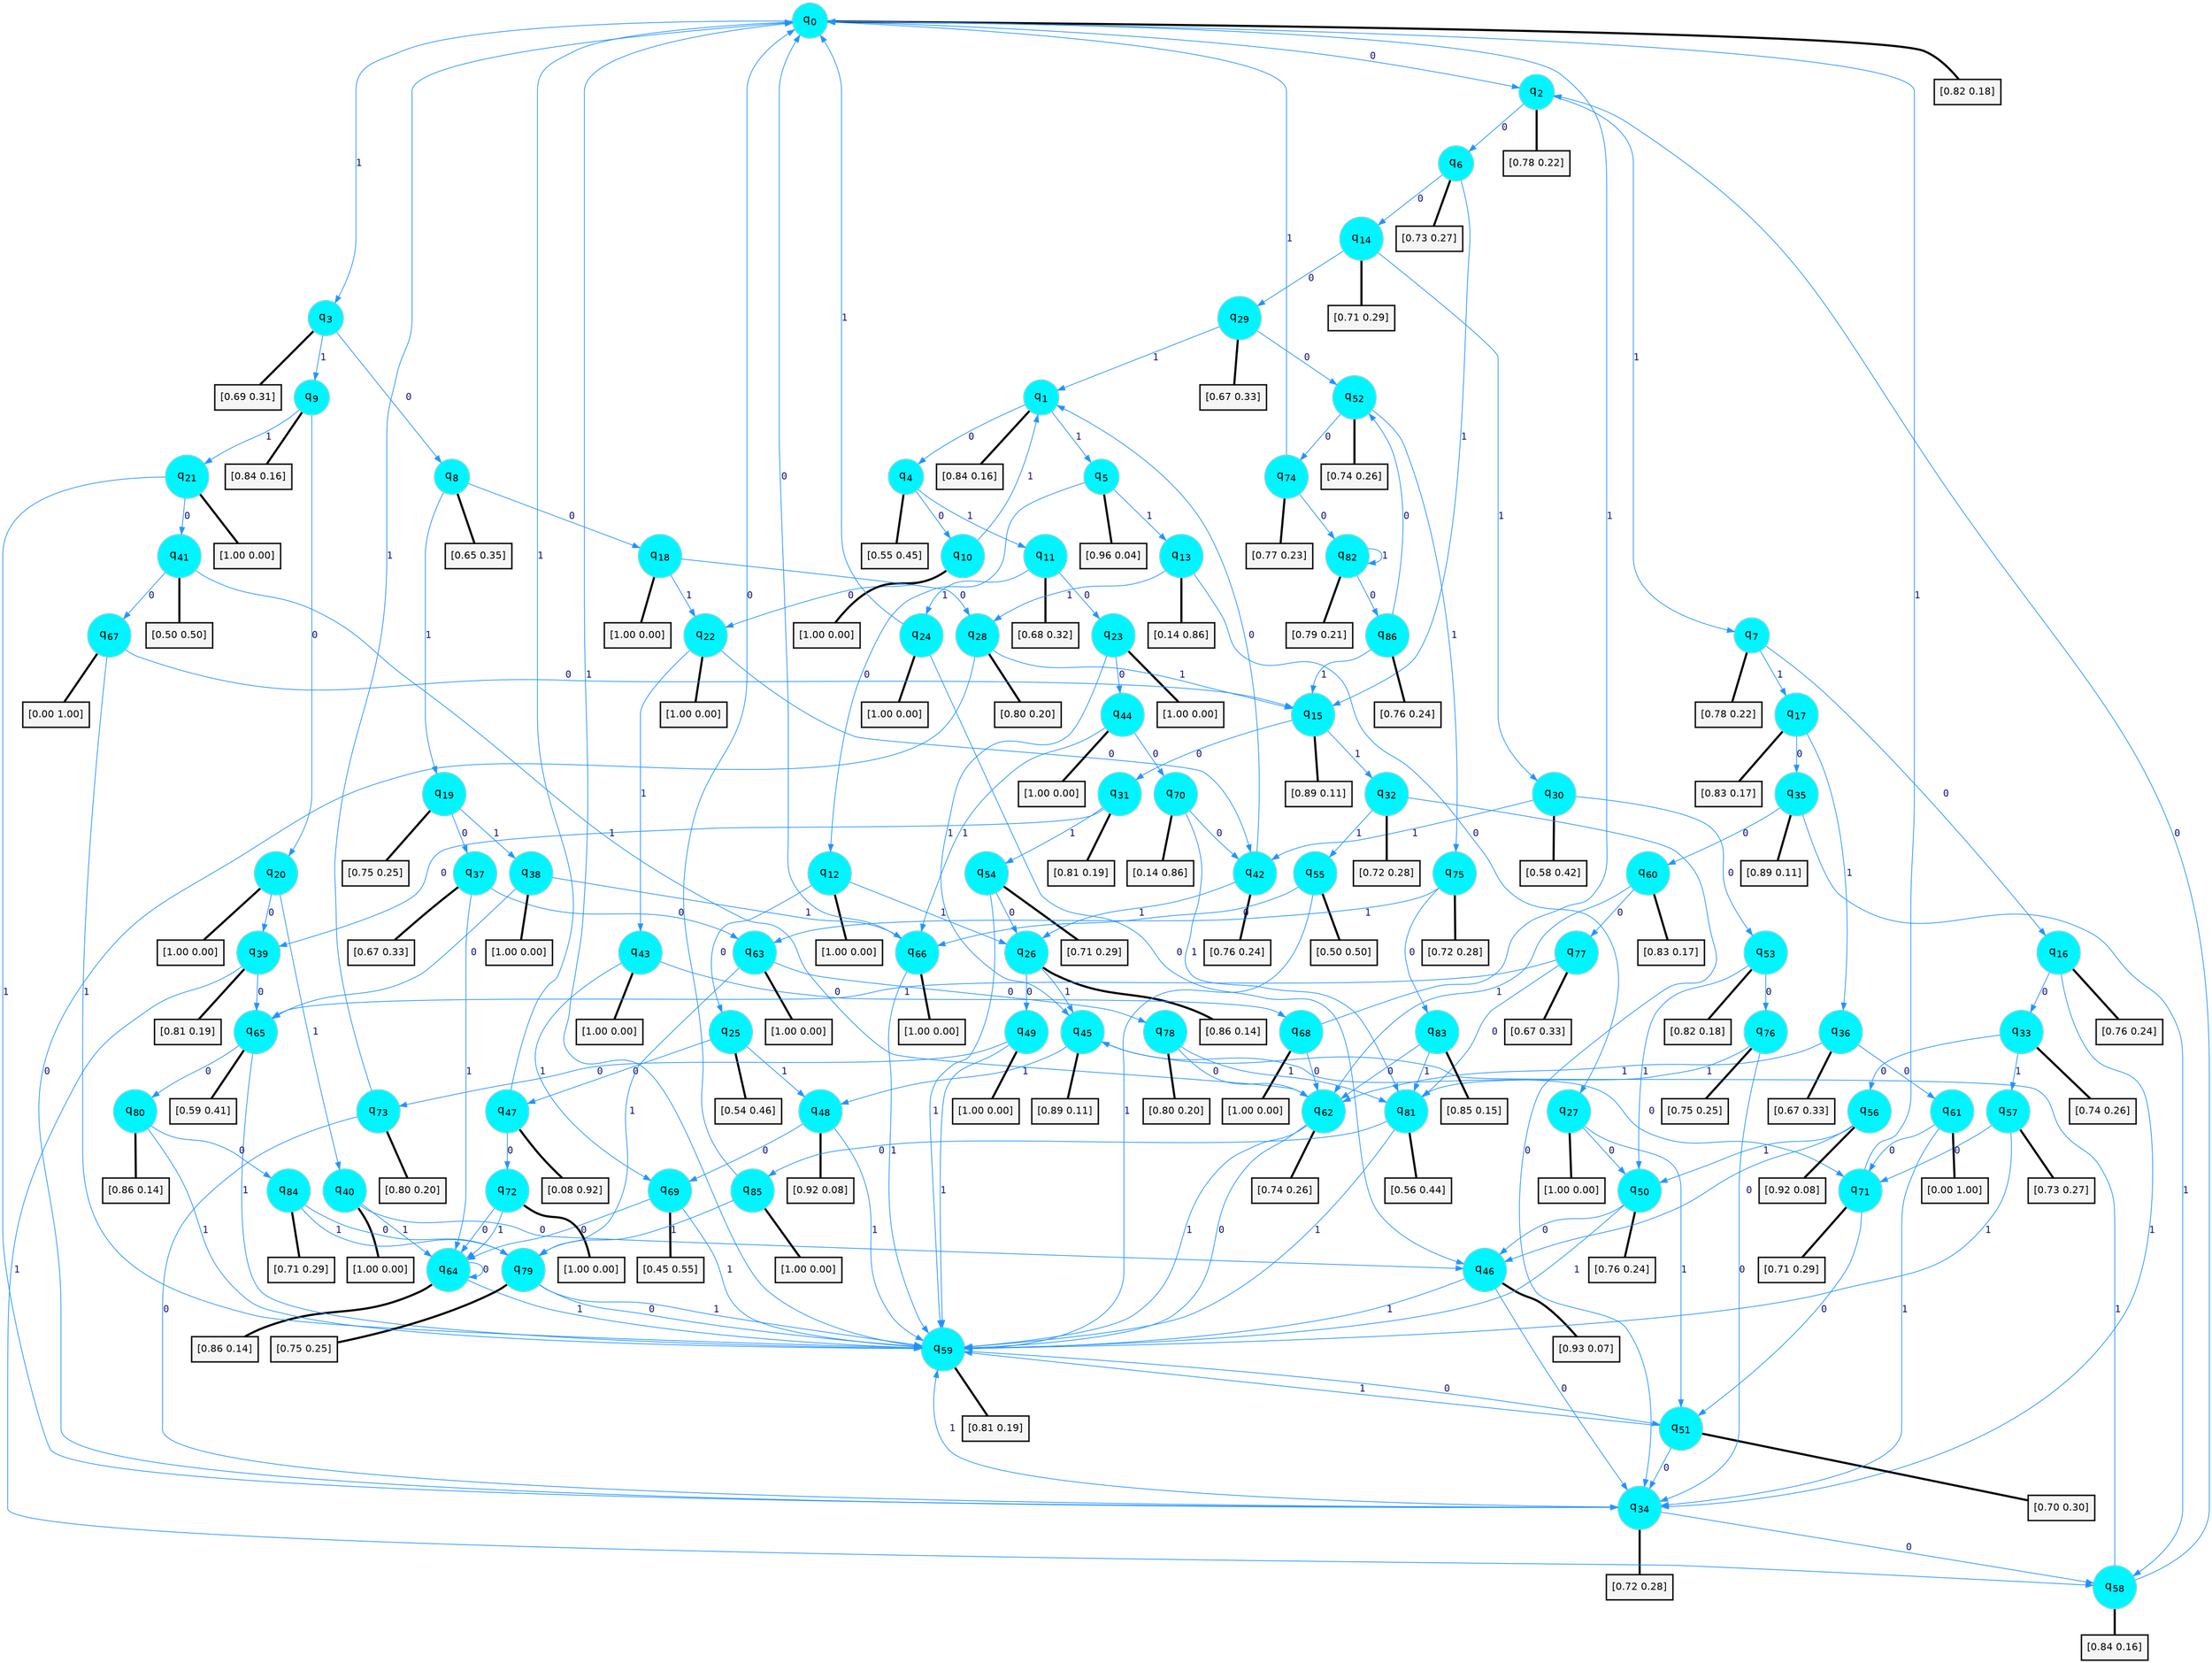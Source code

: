 digraph G {
graph [
bgcolor=transparent, dpi=300, rankdir=TD, size="40,25"];
node [
color=gray, fillcolor=turquoise1, fontcolor=black, fontname=Helvetica, fontsize=16, fontweight=bold, shape=circle, style=filled];
edge [
arrowsize=1, color=dodgerblue1, fontcolor=midnightblue, fontname=courier, fontweight=bold, penwidth=1, style=solid, weight=20];
0[label=<q<SUB>0</SUB>>];
1[label=<q<SUB>1</SUB>>];
2[label=<q<SUB>2</SUB>>];
3[label=<q<SUB>3</SUB>>];
4[label=<q<SUB>4</SUB>>];
5[label=<q<SUB>5</SUB>>];
6[label=<q<SUB>6</SUB>>];
7[label=<q<SUB>7</SUB>>];
8[label=<q<SUB>8</SUB>>];
9[label=<q<SUB>9</SUB>>];
10[label=<q<SUB>10</SUB>>];
11[label=<q<SUB>11</SUB>>];
12[label=<q<SUB>12</SUB>>];
13[label=<q<SUB>13</SUB>>];
14[label=<q<SUB>14</SUB>>];
15[label=<q<SUB>15</SUB>>];
16[label=<q<SUB>16</SUB>>];
17[label=<q<SUB>17</SUB>>];
18[label=<q<SUB>18</SUB>>];
19[label=<q<SUB>19</SUB>>];
20[label=<q<SUB>20</SUB>>];
21[label=<q<SUB>21</SUB>>];
22[label=<q<SUB>22</SUB>>];
23[label=<q<SUB>23</SUB>>];
24[label=<q<SUB>24</SUB>>];
25[label=<q<SUB>25</SUB>>];
26[label=<q<SUB>26</SUB>>];
27[label=<q<SUB>27</SUB>>];
28[label=<q<SUB>28</SUB>>];
29[label=<q<SUB>29</SUB>>];
30[label=<q<SUB>30</SUB>>];
31[label=<q<SUB>31</SUB>>];
32[label=<q<SUB>32</SUB>>];
33[label=<q<SUB>33</SUB>>];
34[label=<q<SUB>34</SUB>>];
35[label=<q<SUB>35</SUB>>];
36[label=<q<SUB>36</SUB>>];
37[label=<q<SUB>37</SUB>>];
38[label=<q<SUB>38</SUB>>];
39[label=<q<SUB>39</SUB>>];
40[label=<q<SUB>40</SUB>>];
41[label=<q<SUB>41</SUB>>];
42[label=<q<SUB>42</SUB>>];
43[label=<q<SUB>43</SUB>>];
44[label=<q<SUB>44</SUB>>];
45[label=<q<SUB>45</SUB>>];
46[label=<q<SUB>46</SUB>>];
47[label=<q<SUB>47</SUB>>];
48[label=<q<SUB>48</SUB>>];
49[label=<q<SUB>49</SUB>>];
50[label=<q<SUB>50</SUB>>];
51[label=<q<SUB>51</SUB>>];
52[label=<q<SUB>52</SUB>>];
53[label=<q<SUB>53</SUB>>];
54[label=<q<SUB>54</SUB>>];
55[label=<q<SUB>55</SUB>>];
56[label=<q<SUB>56</SUB>>];
57[label=<q<SUB>57</SUB>>];
58[label=<q<SUB>58</SUB>>];
59[label=<q<SUB>59</SUB>>];
60[label=<q<SUB>60</SUB>>];
61[label=<q<SUB>61</SUB>>];
62[label=<q<SUB>62</SUB>>];
63[label=<q<SUB>63</SUB>>];
64[label=<q<SUB>64</SUB>>];
65[label=<q<SUB>65</SUB>>];
66[label=<q<SUB>66</SUB>>];
67[label=<q<SUB>67</SUB>>];
68[label=<q<SUB>68</SUB>>];
69[label=<q<SUB>69</SUB>>];
70[label=<q<SUB>70</SUB>>];
71[label=<q<SUB>71</SUB>>];
72[label=<q<SUB>72</SUB>>];
73[label=<q<SUB>73</SUB>>];
74[label=<q<SUB>74</SUB>>];
75[label=<q<SUB>75</SUB>>];
76[label=<q<SUB>76</SUB>>];
77[label=<q<SUB>77</SUB>>];
78[label=<q<SUB>78</SUB>>];
79[label=<q<SUB>79</SUB>>];
80[label=<q<SUB>80</SUB>>];
81[label=<q<SUB>81</SUB>>];
82[label=<q<SUB>82</SUB>>];
83[label=<q<SUB>83</SUB>>];
84[label=<q<SUB>84</SUB>>];
85[label=<q<SUB>85</SUB>>];
86[label=<q<SUB>86</SUB>>];
87[label="[0.82 0.18]", shape=box,fontcolor=black, fontname=Helvetica, fontsize=14, penwidth=2, fillcolor=whitesmoke,color=black];
88[label="[0.84 0.16]", shape=box,fontcolor=black, fontname=Helvetica, fontsize=14, penwidth=2, fillcolor=whitesmoke,color=black];
89[label="[0.78 0.22]", shape=box,fontcolor=black, fontname=Helvetica, fontsize=14, penwidth=2, fillcolor=whitesmoke,color=black];
90[label="[0.69 0.31]", shape=box,fontcolor=black, fontname=Helvetica, fontsize=14, penwidth=2, fillcolor=whitesmoke,color=black];
91[label="[0.55 0.45]", shape=box,fontcolor=black, fontname=Helvetica, fontsize=14, penwidth=2, fillcolor=whitesmoke,color=black];
92[label="[0.96 0.04]", shape=box,fontcolor=black, fontname=Helvetica, fontsize=14, penwidth=2, fillcolor=whitesmoke,color=black];
93[label="[0.73 0.27]", shape=box,fontcolor=black, fontname=Helvetica, fontsize=14, penwidth=2, fillcolor=whitesmoke,color=black];
94[label="[0.78 0.22]", shape=box,fontcolor=black, fontname=Helvetica, fontsize=14, penwidth=2, fillcolor=whitesmoke,color=black];
95[label="[0.65 0.35]", shape=box,fontcolor=black, fontname=Helvetica, fontsize=14, penwidth=2, fillcolor=whitesmoke,color=black];
96[label="[0.84 0.16]", shape=box,fontcolor=black, fontname=Helvetica, fontsize=14, penwidth=2, fillcolor=whitesmoke,color=black];
97[label="[1.00 0.00]", shape=box,fontcolor=black, fontname=Helvetica, fontsize=14, penwidth=2, fillcolor=whitesmoke,color=black];
98[label="[0.68 0.32]", shape=box,fontcolor=black, fontname=Helvetica, fontsize=14, penwidth=2, fillcolor=whitesmoke,color=black];
99[label="[1.00 0.00]", shape=box,fontcolor=black, fontname=Helvetica, fontsize=14, penwidth=2, fillcolor=whitesmoke,color=black];
100[label="[0.14 0.86]", shape=box,fontcolor=black, fontname=Helvetica, fontsize=14, penwidth=2, fillcolor=whitesmoke,color=black];
101[label="[0.71 0.29]", shape=box,fontcolor=black, fontname=Helvetica, fontsize=14, penwidth=2, fillcolor=whitesmoke,color=black];
102[label="[0.89 0.11]", shape=box,fontcolor=black, fontname=Helvetica, fontsize=14, penwidth=2, fillcolor=whitesmoke,color=black];
103[label="[0.76 0.24]", shape=box,fontcolor=black, fontname=Helvetica, fontsize=14, penwidth=2, fillcolor=whitesmoke,color=black];
104[label="[0.83 0.17]", shape=box,fontcolor=black, fontname=Helvetica, fontsize=14, penwidth=2, fillcolor=whitesmoke,color=black];
105[label="[1.00 0.00]", shape=box,fontcolor=black, fontname=Helvetica, fontsize=14, penwidth=2, fillcolor=whitesmoke,color=black];
106[label="[0.75 0.25]", shape=box,fontcolor=black, fontname=Helvetica, fontsize=14, penwidth=2, fillcolor=whitesmoke,color=black];
107[label="[1.00 0.00]", shape=box,fontcolor=black, fontname=Helvetica, fontsize=14, penwidth=2, fillcolor=whitesmoke,color=black];
108[label="[1.00 0.00]", shape=box,fontcolor=black, fontname=Helvetica, fontsize=14, penwidth=2, fillcolor=whitesmoke,color=black];
109[label="[1.00 0.00]", shape=box,fontcolor=black, fontname=Helvetica, fontsize=14, penwidth=2, fillcolor=whitesmoke,color=black];
110[label="[1.00 0.00]", shape=box,fontcolor=black, fontname=Helvetica, fontsize=14, penwidth=2, fillcolor=whitesmoke,color=black];
111[label="[1.00 0.00]", shape=box,fontcolor=black, fontname=Helvetica, fontsize=14, penwidth=2, fillcolor=whitesmoke,color=black];
112[label="[0.54 0.46]", shape=box,fontcolor=black, fontname=Helvetica, fontsize=14, penwidth=2, fillcolor=whitesmoke,color=black];
113[label="[0.86 0.14]", shape=box,fontcolor=black, fontname=Helvetica, fontsize=14, penwidth=2, fillcolor=whitesmoke,color=black];
114[label="[1.00 0.00]", shape=box,fontcolor=black, fontname=Helvetica, fontsize=14, penwidth=2, fillcolor=whitesmoke,color=black];
115[label="[0.80 0.20]", shape=box,fontcolor=black, fontname=Helvetica, fontsize=14, penwidth=2, fillcolor=whitesmoke,color=black];
116[label="[0.67 0.33]", shape=box,fontcolor=black, fontname=Helvetica, fontsize=14, penwidth=2, fillcolor=whitesmoke,color=black];
117[label="[0.58 0.42]", shape=box,fontcolor=black, fontname=Helvetica, fontsize=14, penwidth=2, fillcolor=whitesmoke,color=black];
118[label="[0.81 0.19]", shape=box,fontcolor=black, fontname=Helvetica, fontsize=14, penwidth=2, fillcolor=whitesmoke,color=black];
119[label="[0.72 0.28]", shape=box,fontcolor=black, fontname=Helvetica, fontsize=14, penwidth=2, fillcolor=whitesmoke,color=black];
120[label="[0.74 0.26]", shape=box,fontcolor=black, fontname=Helvetica, fontsize=14, penwidth=2, fillcolor=whitesmoke,color=black];
121[label="[0.72 0.28]", shape=box,fontcolor=black, fontname=Helvetica, fontsize=14, penwidth=2, fillcolor=whitesmoke,color=black];
122[label="[0.89 0.11]", shape=box,fontcolor=black, fontname=Helvetica, fontsize=14, penwidth=2, fillcolor=whitesmoke,color=black];
123[label="[0.67 0.33]", shape=box,fontcolor=black, fontname=Helvetica, fontsize=14, penwidth=2, fillcolor=whitesmoke,color=black];
124[label="[0.67 0.33]", shape=box,fontcolor=black, fontname=Helvetica, fontsize=14, penwidth=2, fillcolor=whitesmoke,color=black];
125[label="[1.00 0.00]", shape=box,fontcolor=black, fontname=Helvetica, fontsize=14, penwidth=2, fillcolor=whitesmoke,color=black];
126[label="[0.81 0.19]", shape=box,fontcolor=black, fontname=Helvetica, fontsize=14, penwidth=2, fillcolor=whitesmoke,color=black];
127[label="[1.00 0.00]", shape=box,fontcolor=black, fontname=Helvetica, fontsize=14, penwidth=2, fillcolor=whitesmoke,color=black];
128[label="[0.50 0.50]", shape=box,fontcolor=black, fontname=Helvetica, fontsize=14, penwidth=2, fillcolor=whitesmoke,color=black];
129[label="[0.76 0.24]", shape=box,fontcolor=black, fontname=Helvetica, fontsize=14, penwidth=2, fillcolor=whitesmoke,color=black];
130[label="[1.00 0.00]", shape=box,fontcolor=black, fontname=Helvetica, fontsize=14, penwidth=2, fillcolor=whitesmoke,color=black];
131[label="[1.00 0.00]", shape=box,fontcolor=black, fontname=Helvetica, fontsize=14, penwidth=2, fillcolor=whitesmoke,color=black];
132[label="[0.89 0.11]", shape=box,fontcolor=black, fontname=Helvetica, fontsize=14, penwidth=2, fillcolor=whitesmoke,color=black];
133[label="[0.93 0.07]", shape=box,fontcolor=black, fontname=Helvetica, fontsize=14, penwidth=2, fillcolor=whitesmoke,color=black];
134[label="[0.08 0.92]", shape=box,fontcolor=black, fontname=Helvetica, fontsize=14, penwidth=2, fillcolor=whitesmoke,color=black];
135[label="[0.92 0.08]", shape=box,fontcolor=black, fontname=Helvetica, fontsize=14, penwidth=2, fillcolor=whitesmoke,color=black];
136[label="[1.00 0.00]", shape=box,fontcolor=black, fontname=Helvetica, fontsize=14, penwidth=2, fillcolor=whitesmoke,color=black];
137[label="[0.76 0.24]", shape=box,fontcolor=black, fontname=Helvetica, fontsize=14, penwidth=2, fillcolor=whitesmoke,color=black];
138[label="[0.70 0.30]", shape=box,fontcolor=black, fontname=Helvetica, fontsize=14, penwidth=2, fillcolor=whitesmoke,color=black];
139[label="[0.74 0.26]", shape=box,fontcolor=black, fontname=Helvetica, fontsize=14, penwidth=2, fillcolor=whitesmoke,color=black];
140[label="[0.82 0.18]", shape=box,fontcolor=black, fontname=Helvetica, fontsize=14, penwidth=2, fillcolor=whitesmoke,color=black];
141[label="[0.71 0.29]", shape=box,fontcolor=black, fontname=Helvetica, fontsize=14, penwidth=2, fillcolor=whitesmoke,color=black];
142[label="[0.50 0.50]", shape=box,fontcolor=black, fontname=Helvetica, fontsize=14, penwidth=2, fillcolor=whitesmoke,color=black];
143[label="[0.92 0.08]", shape=box,fontcolor=black, fontname=Helvetica, fontsize=14, penwidth=2, fillcolor=whitesmoke,color=black];
144[label="[0.73 0.27]", shape=box,fontcolor=black, fontname=Helvetica, fontsize=14, penwidth=2, fillcolor=whitesmoke,color=black];
145[label="[0.84 0.16]", shape=box,fontcolor=black, fontname=Helvetica, fontsize=14, penwidth=2, fillcolor=whitesmoke,color=black];
146[label="[0.81 0.19]", shape=box,fontcolor=black, fontname=Helvetica, fontsize=14, penwidth=2, fillcolor=whitesmoke,color=black];
147[label="[0.83 0.17]", shape=box,fontcolor=black, fontname=Helvetica, fontsize=14, penwidth=2, fillcolor=whitesmoke,color=black];
148[label="[0.00 1.00]", shape=box,fontcolor=black, fontname=Helvetica, fontsize=14, penwidth=2, fillcolor=whitesmoke,color=black];
149[label="[0.74 0.26]", shape=box,fontcolor=black, fontname=Helvetica, fontsize=14, penwidth=2, fillcolor=whitesmoke,color=black];
150[label="[1.00 0.00]", shape=box,fontcolor=black, fontname=Helvetica, fontsize=14, penwidth=2, fillcolor=whitesmoke,color=black];
151[label="[0.86 0.14]", shape=box,fontcolor=black, fontname=Helvetica, fontsize=14, penwidth=2, fillcolor=whitesmoke,color=black];
152[label="[0.59 0.41]", shape=box,fontcolor=black, fontname=Helvetica, fontsize=14, penwidth=2, fillcolor=whitesmoke,color=black];
153[label="[1.00 0.00]", shape=box,fontcolor=black, fontname=Helvetica, fontsize=14, penwidth=2, fillcolor=whitesmoke,color=black];
154[label="[0.00 1.00]", shape=box,fontcolor=black, fontname=Helvetica, fontsize=14, penwidth=2, fillcolor=whitesmoke,color=black];
155[label="[1.00 0.00]", shape=box,fontcolor=black, fontname=Helvetica, fontsize=14, penwidth=2, fillcolor=whitesmoke,color=black];
156[label="[0.45 0.55]", shape=box,fontcolor=black, fontname=Helvetica, fontsize=14, penwidth=2, fillcolor=whitesmoke,color=black];
157[label="[0.14 0.86]", shape=box,fontcolor=black, fontname=Helvetica, fontsize=14, penwidth=2, fillcolor=whitesmoke,color=black];
158[label="[0.71 0.29]", shape=box,fontcolor=black, fontname=Helvetica, fontsize=14, penwidth=2, fillcolor=whitesmoke,color=black];
159[label="[1.00 0.00]", shape=box,fontcolor=black, fontname=Helvetica, fontsize=14, penwidth=2, fillcolor=whitesmoke,color=black];
160[label="[0.80 0.20]", shape=box,fontcolor=black, fontname=Helvetica, fontsize=14, penwidth=2, fillcolor=whitesmoke,color=black];
161[label="[0.77 0.23]", shape=box,fontcolor=black, fontname=Helvetica, fontsize=14, penwidth=2, fillcolor=whitesmoke,color=black];
162[label="[0.72 0.28]", shape=box,fontcolor=black, fontname=Helvetica, fontsize=14, penwidth=2, fillcolor=whitesmoke,color=black];
163[label="[0.75 0.25]", shape=box,fontcolor=black, fontname=Helvetica, fontsize=14, penwidth=2, fillcolor=whitesmoke,color=black];
164[label="[0.67 0.33]", shape=box,fontcolor=black, fontname=Helvetica, fontsize=14, penwidth=2, fillcolor=whitesmoke,color=black];
165[label="[0.80 0.20]", shape=box,fontcolor=black, fontname=Helvetica, fontsize=14, penwidth=2, fillcolor=whitesmoke,color=black];
166[label="[0.75 0.25]", shape=box,fontcolor=black, fontname=Helvetica, fontsize=14, penwidth=2, fillcolor=whitesmoke,color=black];
167[label="[0.86 0.14]", shape=box,fontcolor=black, fontname=Helvetica, fontsize=14, penwidth=2, fillcolor=whitesmoke,color=black];
168[label="[0.56 0.44]", shape=box,fontcolor=black, fontname=Helvetica, fontsize=14, penwidth=2, fillcolor=whitesmoke,color=black];
169[label="[0.79 0.21]", shape=box,fontcolor=black, fontname=Helvetica, fontsize=14, penwidth=2, fillcolor=whitesmoke,color=black];
170[label="[0.85 0.15]", shape=box,fontcolor=black, fontname=Helvetica, fontsize=14, penwidth=2, fillcolor=whitesmoke,color=black];
171[label="[0.71 0.29]", shape=box,fontcolor=black, fontname=Helvetica, fontsize=14, penwidth=2, fillcolor=whitesmoke,color=black];
172[label="[1.00 0.00]", shape=box,fontcolor=black, fontname=Helvetica, fontsize=14, penwidth=2, fillcolor=whitesmoke,color=black];
173[label="[0.76 0.24]", shape=box,fontcolor=black, fontname=Helvetica, fontsize=14, penwidth=2, fillcolor=whitesmoke,color=black];
0->2 [label=0];
0->3 [label=1];
0->87 [arrowhead=none, penwidth=3,color=black];
1->4 [label=0];
1->5 [label=1];
1->88 [arrowhead=none, penwidth=3,color=black];
2->6 [label=0];
2->7 [label=1];
2->89 [arrowhead=none, penwidth=3,color=black];
3->8 [label=0];
3->9 [label=1];
3->90 [arrowhead=none, penwidth=3,color=black];
4->10 [label=0];
4->11 [label=1];
4->91 [arrowhead=none, penwidth=3,color=black];
5->12 [label=0];
5->13 [label=1];
5->92 [arrowhead=none, penwidth=3,color=black];
6->14 [label=0];
6->15 [label=1];
6->93 [arrowhead=none, penwidth=3,color=black];
7->16 [label=0];
7->17 [label=1];
7->94 [arrowhead=none, penwidth=3,color=black];
8->18 [label=0];
8->19 [label=1];
8->95 [arrowhead=none, penwidth=3,color=black];
9->20 [label=0];
9->21 [label=1];
9->96 [arrowhead=none, penwidth=3,color=black];
10->22 [label=0];
10->1 [label=1];
10->97 [arrowhead=none, penwidth=3,color=black];
11->23 [label=0];
11->24 [label=1];
11->98 [arrowhead=none, penwidth=3,color=black];
12->25 [label=0];
12->26 [label=1];
12->99 [arrowhead=none, penwidth=3,color=black];
13->27 [label=0];
13->28 [label=1];
13->100 [arrowhead=none, penwidth=3,color=black];
14->29 [label=0];
14->30 [label=1];
14->101 [arrowhead=none, penwidth=3,color=black];
15->31 [label=0];
15->32 [label=1];
15->102 [arrowhead=none, penwidth=3,color=black];
16->33 [label=0];
16->34 [label=1];
16->103 [arrowhead=none, penwidth=3,color=black];
17->35 [label=0];
17->36 [label=1];
17->104 [arrowhead=none, penwidth=3,color=black];
18->28 [label=0];
18->22 [label=1];
18->105 [arrowhead=none, penwidth=3,color=black];
19->37 [label=0];
19->38 [label=1];
19->106 [arrowhead=none, penwidth=3,color=black];
20->39 [label=0];
20->40 [label=1];
20->107 [arrowhead=none, penwidth=3,color=black];
21->41 [label=0];
21->34 [label=1];
21->108 [arrowhead=none, penwidth=3,color=black];
22->42 [label=0];
22->43 [label=1];
22->109 [arrowhead=none, penwidth=3,color=black];
23->44 [label=0];
23->45 [label=1];
23->110 [arrowhead=none, penwidth=3,color=black];
24->46 [label=0];
24->0 [label=1];
24->111 [arrowhead=none, penwidth=3,color=black];
25->47 [label=0];
25->48 [label=1];
25->112 [arrowhead=none, penwidth=3,color=black];
26->49 [label=0];
26->45 [label=1];
26->113 [arrowhead=none, penwidth=3,color=black];
27->50 [label=0];
27->51 [label=1];
27->114 [arrowhead=none, penwidth=3,color=black];
28->34 [label=0];
28->15 [label=1];
28->115 [arrowhead=none, penwidth=3,color=black];
29->52 [label=0];
29->1 [label=1];
29->116 [arrowhead=none, penwidth=3,color=black];
30->53 [label=0];
30->42 [label=1];
30->117 [arrowhead=none, penwidth=3,color=black];
31->39 [label=0];
31->54 [label=1];
31->118 [arrowhead=none, penwidth=3,color=black];
32->34 [label=0];
32->55 [label=1];
32->119 [arrowhead=none, penwidth=3,color=black];
33->56 [label=0];
33->57 [label=1];
33->120 [arrowhead=none, penwidth=3,color=black];
34->58 [label=0];
34->59 [label=1];
34->121 [arrowhead=none, penwidth=3,color=black];
35->60 [label=0];
35->58 [label=1];
35->122 [arrowhead=none, penwidth=3,color=black];
36->61 [label=0];
36->62 [label=1];
36->123 [arrowhead=none, penwidth=3,color=black];
37->63 [label=0];
37->64 [label=1];
37->124 [arrowhead=none, penwidth=3,color=black];
38->65 [label=0];
38->66 [label=1];
38->125 [arrowhead=none, penwidth=3,color=black];
39->65 [label=0];
39->58 [label=1];
39->126 [arrowhead=none, penwidth=3,color=black];
40->46 [label=0];
40->64 [label=1];
40->127 [arrowhead=none, penwidth=3,color=black];
41->67 [label=0];
41->62 [label=1];
41->128 [arrowhead=none, penwidth=3,color=black];
42->1 [label=0];
42->26 [label=1];
42->129 [arrowhead=none, penwidth=3,color=black];
43->68 [label=0];
43->69 [label=1];
43->130 [arrowhead=none, penwidth=3,color=black];
44->70 [label=0];
44->66 [label=1];
44->131 [arrowhead=none, penwidth=3,color=black];
45->71 [label=0];
45->48 [label=1];
45->132 [arrowhead=none, penwidth=3,color=black];
46->34 [label=0];
46->59 [label=1];
46->133 [arrowhead=none, penwidth=3,color=black];
47->72 [label=0];
47->0 [label=1];
47->134 [arrowhead=none, penwidth=3,color=black];
48->69 [label=0];
48->59 [label=1];
48->135 [arrowhead=none, penwidth=3,color=black];
49->73 [label=0];
49->59 [label=1];
49->136 [arrowhead=none, penwidth=3,color=black];
50->46 [label=0];
50->59 [label=1];
50->137 [arrowhead=none, penwidth=3,color=black];
51->34 [label=0];
51->59 [label=1];
51->138 [arrowhead=none, penwidth=3,color=black];
52->74 [label=0];
52->75 [label=1];
52->139 [arrowhead=none, penwidth=3,color=black];
53->76 [label=0];
53->50 [label=1];
53->140 [arrowhead=none, penwidth=3,color=black];
54->26 [label=0];
54->59 [label=1];
54->141 [arrowhead=none, penwidth=3,color=black];
55->66 [label=0];
55->59 [label=1];
55->142 [arrowhead=none, penwidth=3,color=black];
56->46 [label=0];
56->50 [label=1];
56->143 [arrowhead=none, penwidth=3,color=black];
57->71 [label=0];
57->59 [label=1];
57->144 [arrowhead=none, penwidth=3,color=black];
58->2 [label=0];
58->45 [label=1];
58->145 [arrowhead=none, penwidth=3,color=black];
59->51 [label=0];
59->0 [label=1];
59->146 [arrowhead=none, penwidth=3,color=black];
60->77 [label=0];
60->62 [label=1];
60->147 [arrowhead=none, penwidth=3,color=black];
61->71 [label=0];
61->34 [label=1];
61->148 [arrowhead=none, penwidth=3,color=black];
62->59 [label=0];
62->59 [label=1];
62->149 [arrowhead=none, penwidth=3,color=black];
63->78 [label=0];
63->79 [label=1];
63->150 [arrowhead=none, penwidth=3,color=black];
64->64 [label=0];
64->59 [label=1];
64->151 [arrowhead=none, penwidth=3,color=black];
65->80 [label=0];
65->59 [label=1];
65->152 [arrowhead=none, penwidth=3,color=black];
66->0 [label=0];
66->59 [label=1];
66->153 [arrowhead=none, penwidth=3,color=black];
67->15 [label=0];
67->59 [label=1];
67->154 [arrowhead=none, penwidth=3,color=black];
68->62 [label=0];
68->0 [label=1];
68->155 [arrowhead=none, penwidth=3,color=black];
69->64 [label=0];
69->59 [label=1];
69->156 [arrowhead=none, penwidth=3,color=black];
70->42 [label=0];
70->81 [label=1];
70->157 [arrowhead=none, penwidth=3,color=black];
71->51 [label=0];
71->0 [label=1];
71->158 [arrowhead=none, penwidth=3,color=black];
72->64 [label=0];
72->64 [label=1];
72->159 [arrowhead=none, penwidth=3,color=black];
73->34 [label=0];
73->0 [label=1];
73->160 [arrowhead=none, penwidth=3,color=black];
74->82 [label=0];
74->0 [label=1];
74->161 [arrowhead=none, penwidth=3,color=black];
75->83 [label=0];
75->63 [label=1];
75->162 [arrowhead=none, penwidth=3,color=black];
76->34 [label=0];
76->81 [label=1];
76->163 [arrowhead=none, penwidth=3,color=black];
77->81 [label=0];
77->65 [label=1];
77->164 [arrowhead=none, penwidth=3,color=black];
78->62 [label=0];
78->81 [label=1];
78->165 [arrowhead=none, penwidth=3,color=black];
79->59 [label=0];
79->59 [label=1];
79->166 [arrowhead=none, penwidth=3,color=black];
80->84 [label=0];
80->59 [label=1];
80->167 [arrowhead=none, penwidth=3,color=black];
81->85 [label=0];
81->59 [label=1];
81->168 [arrowhead=none, penwidth=3,color=black];
82->86 [label=0];
82->82 [label=1];
82->169 [arrowhead=none, penwidth=3,color=black];
83->62 [label=0];
83->81 [label=1];
83->170 [arrowhead=none, penwidth=3,color=black];
84->79 [label=0];
84->79 [label=1];
84->171 [arrowhead=none, penwidth=3,color=black];
85->0 [label=0];
85->79 [label=1];
85->172 [arrowhead=none, penwidth=3,color=black];
86->52 [label=0];
86->15 [label=1];
86->173 [arrowhead=none, penwidth=3,color=black];
}
